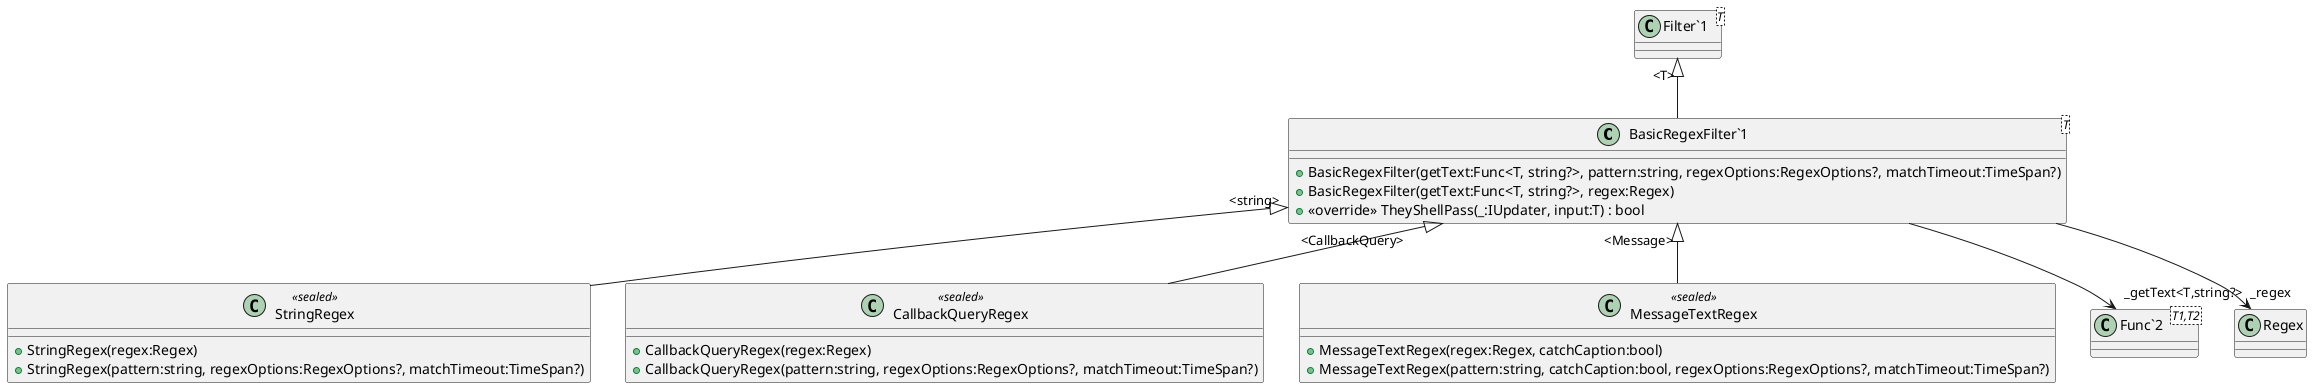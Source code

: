 @startuml
class "BasicRegexFilter`1"<T> {
    + BasicRegexFilter(getText:Func<T, string?>, pattern:string, regexOptions:RegexOptions?, matchTimeout:TimeSpan?)
    + BasicRegexFilter(getText:Func<T, string?>, regex:Regex)
    + <<override>> TheyShellPass(_:IUpdater, input:T) : bool
}
class StringRegex <<sealed>> {
    + StringRegex(regex:Regex)
    + StringRegex(pattern:string, regexOptions:RegexOptions?, matchTimeout:TimeSpan?)
}
class CallbackQueryRegex <<sealed>> {
    + CallbackQueryRegex(regex:Regex)
    + CallbackQueryRegex(pattern:string, regexOptions:RegexOptions?, matchTimeout:TimeSpan?)
}
class MessageTextRegex <<sealed>> {
    + MessageTextRegex(regex:Regex, catchCaption:bool)
    + MessageTextRegex(pattern:string, catchCaption:bool, regexOptions:RegexOptions?, matchTimeout:TimeSpan?)
}
class "Filter`1"<T> {
}
class "Func`2"<T1,T2> {
}
"Filter`1" "<T>" <|-- "BasicRegexFilter`1"
"BasicRegexFilter`1" --> "_getText<T,string?>" "Func`2"
"BasicRegexFilter`1" --> "_regex" Regex
"BasicRegexFilter`1" "<string>" <|-- StringRegex
"BasicRegexFilter`1" "<CallbackQuery>" <|-- CallbackQueryRegex
"BasicRegexFilter`1" "<Message>" <|-- MessageTextRegex
@enduml
